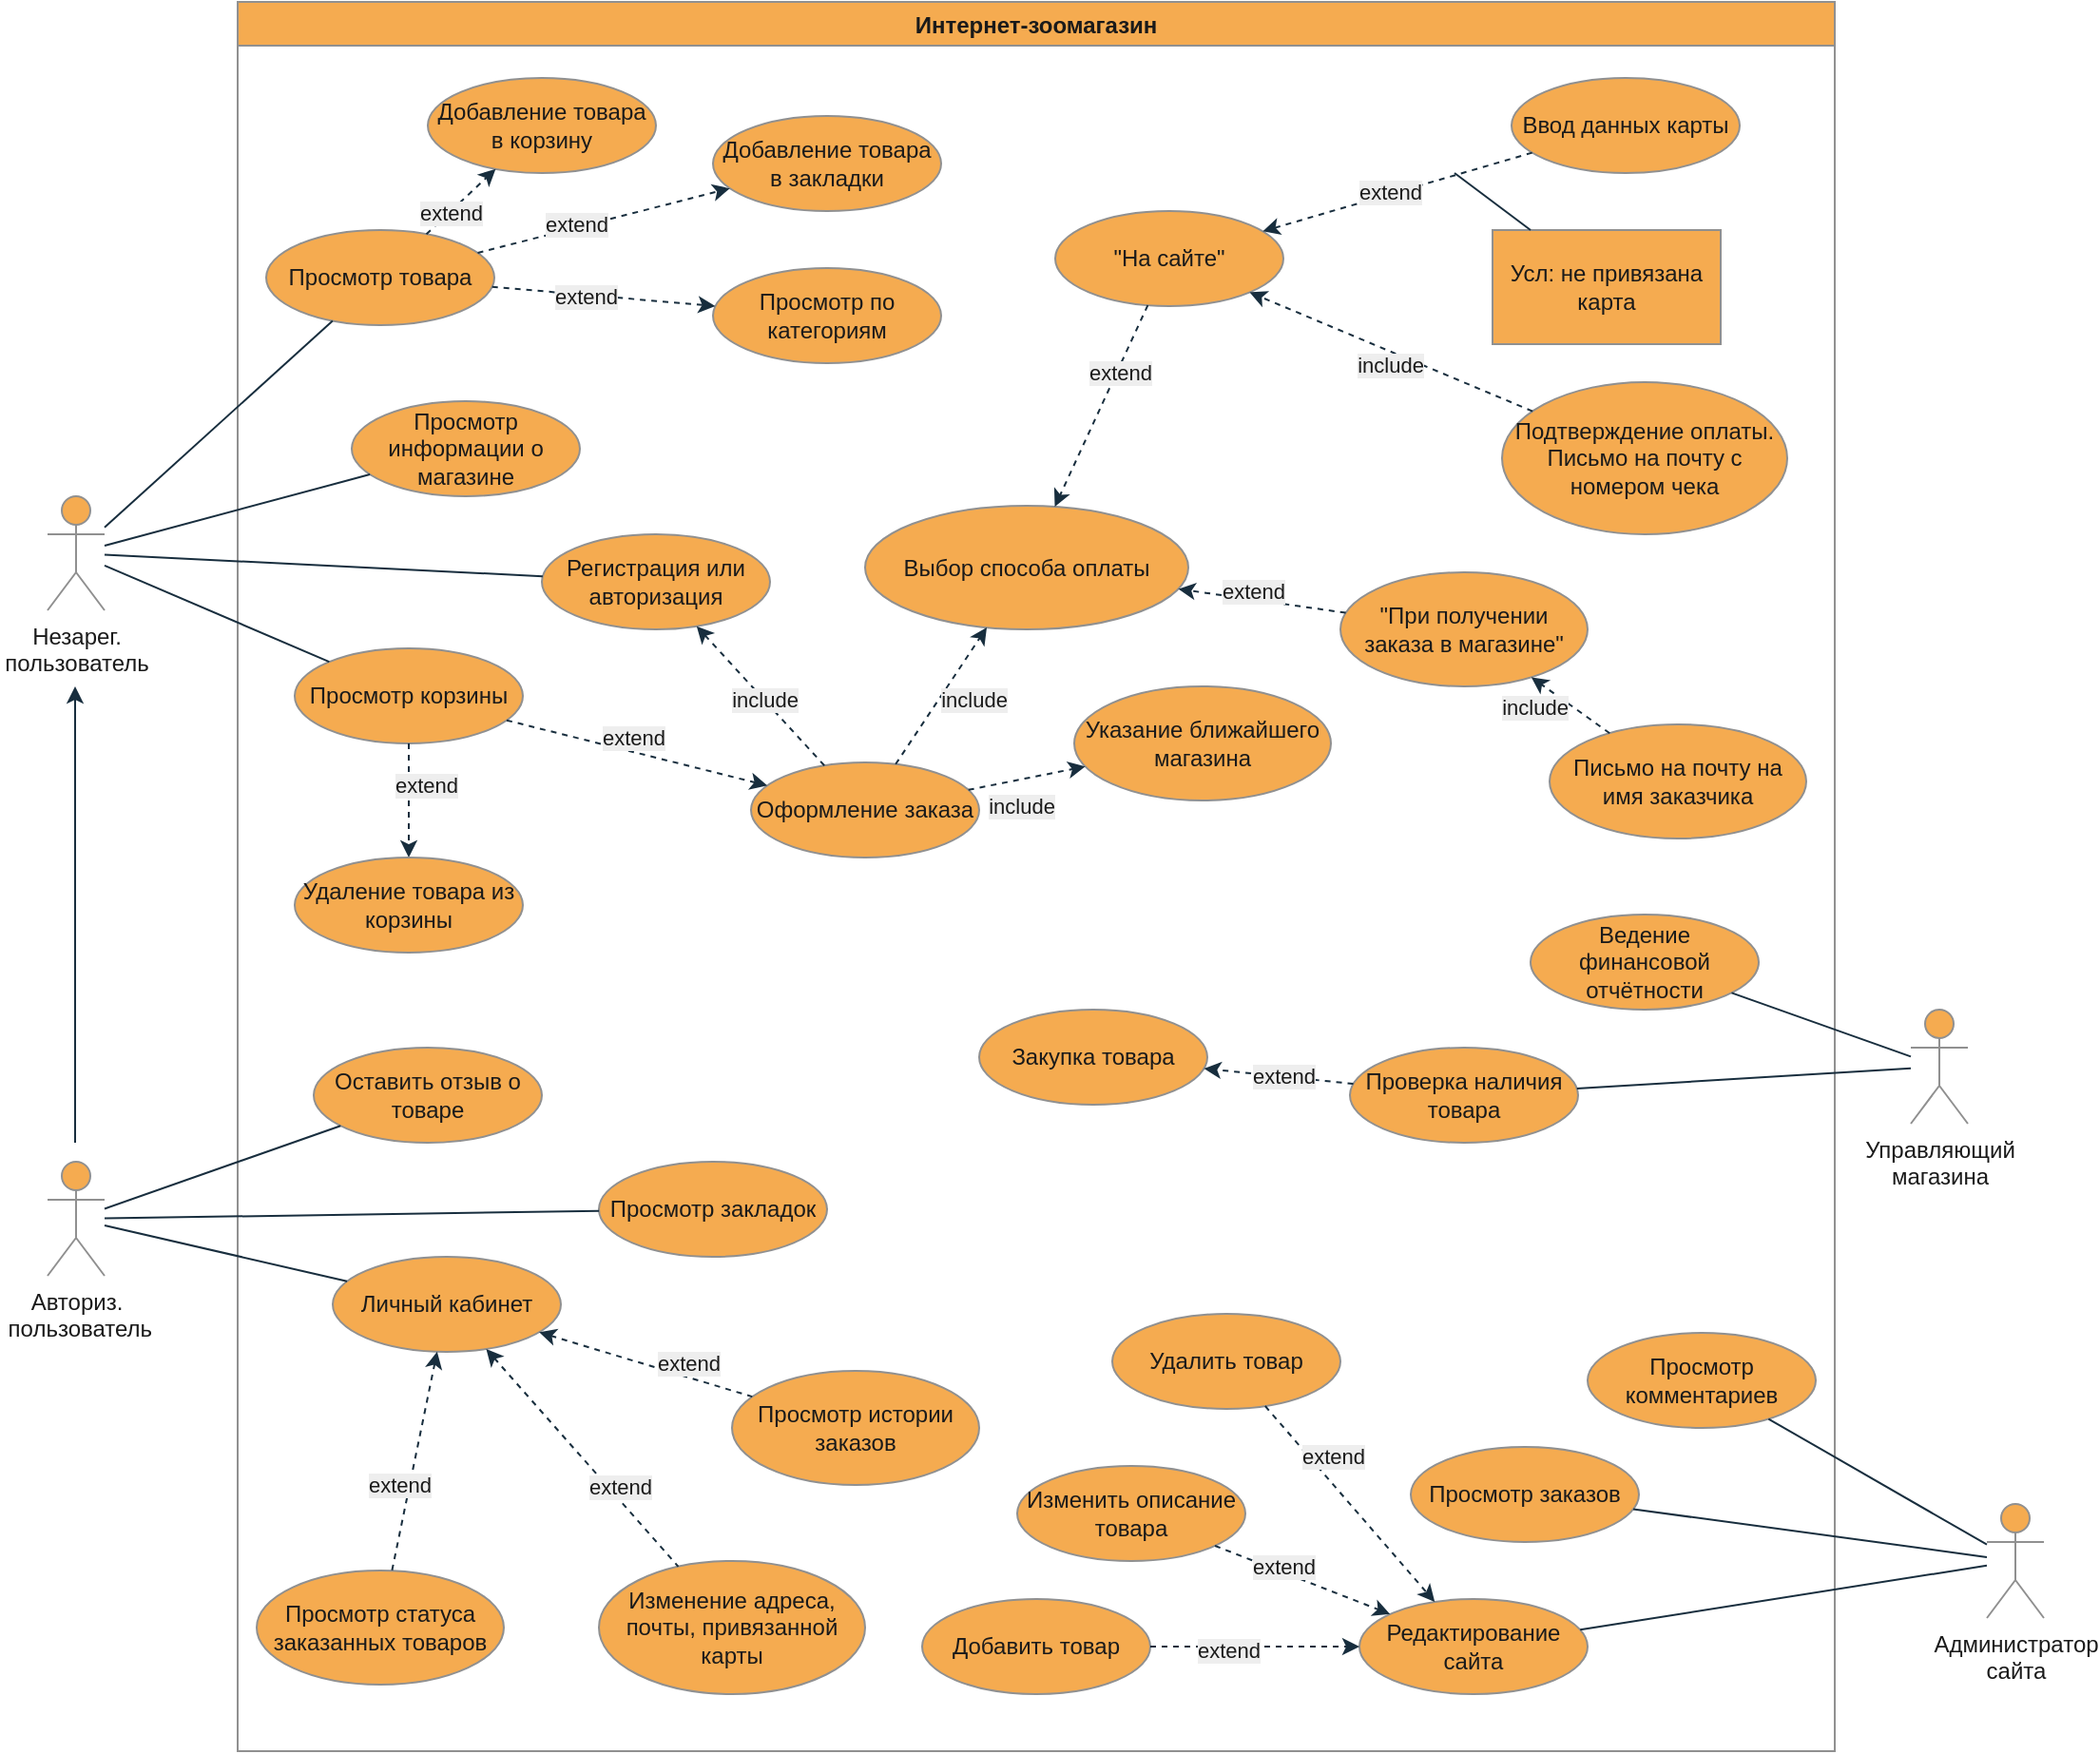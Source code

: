 <mxfile version="20.6.2" type="github">
  <diagram id="w7ZO98kNGdpHUU3Ivjhc" name="Страница 3">
    <mxGraphModel dx="1422" dy="705" grid="1" gridSize="10" guides="1" tooltips="1" connect="1" arrows="1" fold="1" page="1" pageScale="1" pageWidth="827" pageHeight="1169" math="0" shadow="0">
      <root>
        <mxCell id="0" />
        <mxCell id="1" parent="0" />
        <mxCell id="wc7lIbzxkizbZPz1lfHP-1" value="Незарег.&lt;br&gt;пользователь" style="shape=umlActor;verticalLabelPosition=bottom;verticalAlign=top;html=1;outlineConnect=0;rounded=0;fillColor=#F5AB50;strokeColor=#909090;fontColor=#1A1A1A;" vertex="1" parent="1">
          <mxGeometry x="510" y="840" width="30" height="60" as="geometry" />
        </mxCell>
        <mxCell id="wc7lIbzxkizbZPz1lfHP-2" value="Авториз.&lt;br&gt;&amp;nbsp;пользователь" style="shape=umlActor;verticalLabelPosition=bottom;verticalAlign=top;html=1;outlineConnect=0;rounded=0;fillColor=#F5AB50;strokeColor=#909090;fontColor=#1A1A1A;" vertex="1" parent="1">
          <mxGeometry x="510" y="1190" width="30" height="60" as="geometry" />
        </mxCell>
        <mxCell id="wc7lIbzxkizbZPz1lfHP-3" value="Интернет-зоомагазин" style="swimlane;rounded=0;fillColor=#F5AB50;strokeColor=#909090;fontColor=#1A1A1A;" vertex="1" parent="1">
          <mxGeometry x="610" y="580" width="840" height="920" as="geometry">
            <mxRectangle x="350" y="800" width="140" height="30" as="alternateBounds" />
          </mxGeometry>
        </mxCell>
        <mxCell id="wc7lIbzxkizbZPz1lfHP-4" value="Регистрация или авторизация" style="ellipse;whiteSpace=wrap;html=1;fillColor=#F5AB50;strokeColor=#909090;fontColor=#1A1A1A;" vertex="1" parent="wc7lIbzxkizbZPz1lfHP-3">
          <mxGeometry x="160" y="280" width="120" height="50" as="geometry" />
        </mxCell>
        <mxCell id="wc7lIbzxkizbZPz1lfHP-5" value="Просмотр товара" style="ellipse;whiteSpace=wrap;html=1;fillColor=#F5AB50;strokeColor=#909090;fontColor=#1A1A1A;" vertex="1" parent="wc7lIbzxkizbZPz1lfHP-3">
          <mxGeometry x="15" y="120" width="120" height="50" as="geometry" />
        </mxCell>
        <mxCell id="wc7lIbzxkizbZPz1lfHP-6" value="Просмотр информации о магазине" style="ellipse;whiteSpace=wrap;html=1;fillColor=#F5AB50;strokeColor=#909090;fontColor=#1A1A1A;" vertex="1" parent="wc7lIbzxkizbZPz1lfHP-3">
          <mxGeometry x="60" y="210" width="120" height="50" as="geometry" />
        </mxCell>
        <mxCell id="wc7lIbzxkizbZPz1lfHP-7" value="Добавление товара в корзину" style="ellipse;whiteSpace=wrap;html=1;fillColor=#F5AB50;strokeColor=#909090;fontColor=#1A1A1A;" vertex="1" parent="wc7lIbzxkizbZPz1lfHP-3">
          <mxGeometry x="100" y="40" width="120" height="50" as="geometry" />
        </mxCell>
        <mxCell id="wc7lIbzxkizbZPz1lfHP-8" value="Добавление товара в закладки" style="ellipse;whiteSpace=wrap;html=1;fillColor=#F5AB50;strokeColor=#909090;fontColor=#1A1A1A;" vertex="1" parent="wc7lIbzxkizbZPz1lfHP-3">
          <mxGeometry x="250" y="60" width="120" height="50" as="geometry" />
        </mxCell>
        <mxCell id="wc7lIbzxkizbZPz1lfHP-9" value="Просмотр по категориям" style="ellipse;whiteSpace=wrap;html=1;fillColor=#F5AB50;strokeColor=#909090;fontColor=#1A1A1A;" vertex="1" parent="wc7lIbzxkizbZPz1lfHP-3">
          <mxGeometry x="250" y="140" width="120" height="50" as="geometry" />
        </mxCell>
        <mxCell id="wc7lIbzxkizbZPz1lfHP-10" value="Личный кабинет" style="ellipse;whiteSpace=wrap;html=1;fillColor=#F5AB50;strokeColor=#909090;fontColor=#1A1A1A;" vertex="1" parent="wc7lIbzxkizbZPz1lfHP-3">
          <mxGeometry x="50" y="660" width="120" height="50" as="geometry" />
        </mxCell>
        <mxCell id="wc7lIbzxkizbZPz1lfHP-11" value="Изменение адреса, почты, привязанной карты" style="ellipse;whiteSpace=wrap;html=1;fillColor=#F5AB50;strokeColor=#909090;fontColor=#1A1A1A;" vertex="1" parent="wc7lIbzxkizbZPz1lfHP-3">
          <mxGeometry x="190" y="820" width="140" height="70" as="geometry" />
        </mxCell>
        <mxCell id="wc7lIbzxkizbZPz1lfHP-12" value="" style="endArrow=classic;html=1;rounded=0;shadow=0;endFill=1;dashed=1;labelBackgroundColor=#EEEEEE;strokeColor=#182E3E;fontColor=#1A1A1A;" edge="1" parent="wc7lIbzxkizbZPz1lfHP-3" source="wc7lIbzxkizbZPz1lfHP-5" target="wc7lIbzxkizbZPz1lfHP-7">
          <mxGeometry width="50" height="50" relative="1" as="geometry">
            <mxPoint x="179" y="160" as="sourcePoint" />
            <mxPoint x="229" y="110" as="targetPoint" />
          </mxGeometry>
        </mxCell>
        <mxCell id="wc7lIbzxkizbZPz1lfHP-13" value="extend" style="edgeLabel;html=1;align=center;verticalAlign=middle;resizable=0;points=[];labelBackgroundColor=#EEEEEE;fontColor=#1A1A1A;" vertex="1" connectable="0" parent="wc7lIbzxkizbZPz1lfHP-12">
          <mxGeometry x="-0.35" relative="1" as="geometry">
            <mxPoint as="offset" />
          </mxGeometry>
        </mxCell>
        <mxCell id="wc7lIbzxkizbZPz1lfHP-14" value="" style="endArrow=classic;html=1;rounded=0;shadow=0;endFill=1;dashed=1;labelBackgroundColor=#EEEEEE;strokeColor=#182E3E;fontColor=#1A1A1A;" edge="1" parent="wc7lIbzxkizbZPz1lfHP-3" source="wc7lIbzxkizbZPz1lfHP-5" target="wc7lIbzxkizbZPz1lfHP-8">
          <mxGeometry width="50" height="50" relative="1" as="geometry">
            <mxPoint x="159" y="180" as="sourcePoint" />
            <mxPoint x="210.64" y="108.663" as="targetPoint" />
          </mxGeometry>
        </mxCell>
        <mxCell id="wc7lIbzxkizbZPz1lfHP-15" value="extend" style="edgeLabel;html=1;align=center;verticalAlign=middle;resizable=0;points=[];labelBackgroundColor=#EEEEEE;fontColor=#1A1A1A;" vertex="1" connectable="0" parent="wc7lIbzxkizbZPz1lfHP-14">
          <mxGeometry x="-0.35" relative="1" as="geometry">
            <mxPoint x="8" y="-4" as="offset" />
          </mxGeometry>
        </mxCell>
        <mxCell id="wc7lIbzxkizbZPz1lfHP-16" value="" style="endArrow=classic;html=1;rounded=0;shadow=0;endFill=1;dashed=1;labelBackgroundColor=#EEEEEE;strokeColor=#182E3E;fontColor=#1A1A1A;" edge="1" parent="wc7lIbzxkizbZPz1lfHP-3" source="wc7lIbzxkizbZPz1lfHP-5" target="wc7lIbzxkizbZPz1lfHP-9">
          <mxGeometry width="50" height="50" relative="1" as="geometry">
            <mxPoint x="189.154" y="180.663" as="sourcePoint" />
            <mxPoint x="260.982" y="159.417" as="targetPoint" />
          </mxGeometry>
        </mxCell>
        <mxCell id="wc7lIbzxkizbZPz1lfHP-17" value="extend" style="edgeLabel;html=1;align=center;verticalAlign=middle;resizable=0;points=[];labelBackgroundColor=#EEEEEE;fontColor=#1A1A1A;" vertex="1" connectable="0" parent="wc7lIbzxkizbZPz1lfHP-16">
          <mxGeometry x="-0.35" relative="1" as="geometry">
            <mxPoint x="11" y="2" as="offset" />
          </mxGeometry>
        </mxCell>
        <mxCell id="wc7lIbzxkizbZPz1lfHP-18" value="" style="endArrow=none;html=1;rounded=0;shadow=0;endFill=0;startArrow=classic;startFill=1;dashed=1;labelBackgroundColor=#EEEEEE;strokeColor=#182E3E;fontColor=#1A1A1A;" edge="1" parent="wc7lIbzxkizbZPz1lfHP-3" source="wc7lIbzxkizbZPz1lfHP-10" target="wc7lIbzxkizbZPz1lfHP-11">
          <mxGeometry width="50" height="50" relative="1" as="geometry">
            <mxPoint x="-60" y="626.143" as="sourcePoint" />
            <mxPoint x="48.941" y="598.13" as="targetPoint" />
          </mxGeometry>
        </mxCell>
        <mxCell id="wc7lIbzxkizbZPz1lfHP-19" value="extend" style="edgeLabel;html=1;align=center;verticalAlign=middle;resizable=0;points=[];labelBackgroundColor=#EEEEEE;fontColor=#1A1A1A;" vertex="1" connectable="0" parent="wc7lIbzxkizbZPz1lfHP-18">
          <mxGeometry x="0.421" y="-3" relative="1" as="geometry">
            <mxPoint y="-11" as="offset" />
          </mxGeometry>
        </mxCell>
        <mxCell id="wc7lIbzxkizbZPz1lfHP-20" value="Оставить отзыв о товаре" style="ellipse;whiteSpace=wrap;html=1;fillColor=#F5AB50;strokeColor=#909090;fontColor=#1A1A1A;" vertex="1" parent="wc7lIbzxkizbZPz1lfHP-3">
          <mxGeometry x="40" y="550" width="120" height="50" as="geometry" />
        </mxCell>
        <mxCell id="wc7lIbzxkizbZPz1lfHP-21" value="Просмотр корзины" style="ellipse;whiteSpace=wrap;html=1;fillColor=#F5AB50;strokeColor=#909090;fontColor=#1A1A1A;" vertex="1" parent="wc7lIbzxkizbZPz1lfHP-3">
          <mxGeometry x="30" y="340" width="120" height="50" as="geometry" />
        </mxCell>
        <mxCell id="wc7lIbzxkizbZPz1lfHP-22" value="Оформление заказа" style="ellipse;whiteSpace=wrap;html=1;fillColor=#F5AB50;strokeColor=#909090;fontColor=#1A1A1A;" vertex="1" parent="wc7lIbzxkizbZPz1lfHP-3">
          <mxGeometry x="270" y="400" width="120" height="50" as="geometry" />
        </mxCell>
        <mxCell id="wc7lIbzxkizbZPz1lfHP-23" value="Просмотр закладок" style="ellipse;whiteSpace=wrap;html=1;fillColor=#F5AB50;strokeColor=#909090;fontColor=#1A1A1A;" vertex="1" parent="wc7lIbzxkizbZPz1lfHP-3">
          <mxGeometry x="190" y="610" width="120" height="50" as="geometry" />
        </mxCell>
        <mxCell id="wc7lIbzxkizbZPz1lfHP-24" value="" style="endArrow=classic;html=1;rounded=0;shadow=0;dashed=1;labelBackgroundColor=#EEEEEE;strokeColor=#182E3E;fontColor=#1A1A1A;" edge="1" parent="wc7lIbzxkizbZPz1lfHP-3" source="wc7lIbzxkizbZPz1lfHP-21" target="wc7lIbzxkizbZPz1lfHP-26">
          <mxGeometry width="50" height="50" relative="1" as="geometry">
            <mxPoint x="150" y="440" as="sourcePoint" />
            <mxPoint x="160" y="440" as="targetPoint" />
          </mxGeometry>
        </mxCell>
        <mxCell id="wc7lIbzxkizbZPz1lfHP-25" value="extend" style="edgeLabel;html=1;align=center;verticalAlign=middle;resizable=0;points=[];labelBackgroundColor=#EEEEEE;fontColor=#1A1A1A;" vertex="1" connectable="0" parent="wc7lIbzxkizbZPz1lfHP-24">
          <mxGeometry x="-0.423" y="1" relative="1" as="geometry">
            <mxPoint x="8" y="4" as="offset" />
          </mxGeometry>
        </mxCell>
        <mxCell id="wc7lIbzxkizbZPz1lfHP-26" value="Удаление товара из корзины" style="ellipse;whiteSpace=wrap;html=1;fillColor=#F5AB50;strokeColor=#909090;fontColor=#1A1A1A;" vertex="1" parent="wc7lIbzxkizbZPz1lfHP-3">
          <mxGeometry x="30" y="450" width="120" height="50" as="geometry" />
        </mxCell>
        <mxCell id="wc7lIbzxkizbZPz1lfHP-27" value="Выбор способа оплаты" style="ellipse;whiteSpace=wrap;html=1;fillColor=#F5AB50;strokeColor=#909090;fontColor=#1A1A1A;" vertex="1" parent="wc7lIbzxkizbZPz1lfHP-3">
          <mxGeometry x="330" y="265" width="170" height="65" as="geometry" />
        </mxCell>
        <mxCell id="wc7lIbzxkizbZPz1lfHP-28" value="" style="endArrow=classic;html=1;rounded=0;shadow=0;dashed=1;labelBackgroundColor=#EEEEEE;strokeColor=#182E3E;fontColor=#1A1A1A;" edge="1" parent="wc7lIbzxkizbZPz1lfHP-3" source="wc7lIbzxkizbZPz1lfHP-22" target="wc7lIbzxkizbZPz1lfHP-27">
          <mxGeometry width="50" height="50" relative="1" as="geometry">
            <mxPoint x="400.004" y="292.048" as="sourcePoint" />
            <mxPoint x="538.008" y="270.002" as="targetPoint" />
          </mxGeometry>
        </mxCell>
        <mxCell id="wc7lIbzxkizbZPz1lfHP-29" value="include" style="edgeLabel;html=1;align=center;verticalAlign=middle;resizable=0;points=[];labelBackgroundColor=#EEEEEE;fontColor=#1A1A1A;" vertex="1" connectable="0" parent="wc7lIbzxkizbZPz1lfHP-28">
          <mxGeometry x="-0.586" y="1" relative="1" as="geometry">
            <mxPoint x="32" y="-19" as="offset" />
          </mxGeometry>
        </mxCell>
        <mxCell id="wc7lIbzxkizbZPz1lfHP-30" value="&quot;На сайте&quot;" style="ellipse;whiteSpace=wrap;html=1;fillColor=#F5AB50;strokeColor=#909090;fontColor=#1A1A1A;" vertex="1" parent="wc7lIbzxkizbZPz1lfHP-3">
          <mxGeometry x="430" y="110" width="120" height="50" as="geometry" />
        </mxCell>
        <mxCell id="wc7lIbzxkizbZPz1lfHP-31" value="&quot;При получении заказа в магазине&quot;" style="ellipse;whiteSpace=wrap;html=1;fillColor=#F5AB50;strokeColor=#909090;fontColor=#1A1A1A;" vertex="1" parent="wc7lIbzxkizbZPz1lfHP-3">
          <mxGeometry x="580" y="300" width="130" height="60" as="geometry" />
        </mxCell>
        <mxCell id="wc7lIbzxkizbZPz1lfHP-32" value="" style="endArrow=classic;html=1;rounded=0;shadow=0;dashed=1;labelBackgroundColor=#EEEEEE;strokeColor=#182E3E;fontColor=#1A1A1A;" edge="1" parent="wc7lIbzxkizbZPz1lfHP-3" source="wc7lIbzxkizbZPz1lfHP-30" target="wc7lIbzxkizbZPz1lfHP-27">
          <mxGeometry width="50" height="50" relative="1" as="geometry">
            <mxPoint x="500" y="370" as="sourcePoint" />
            <mxPoint x="550" y="320" as="targetPoint" />
          </mxGeometry>
        </mxCell>
        <mxCell id="wc7lIbzxkizbZPz1lfHP-33" value="extend" style="edgeLabel;html=1;align=center;verticalAlign=middle;resizable=0;points=[];labelBackgroundColor=#EEEEEE;fontColor=#1A1A1A;" vertex="1" connectable="0" parent="wc7lIbzxkizbZPz1lfHP-32">
          <mxGeometry x="-0.346" y="1" relative="1" as="geometry">
            <mxPoint as="offset" />
          </mxGeometry>
        </mxCell>
        <mxCell id="wc7lIbzxkizbZPz1lfHP-34" value="" style="endArrow=classic;html=1;rounded=0;shadow=0;dashed=1;labelBackgroundColor=#EEEEEE;strokeColor=#182E3E;fontColor=#1A1A1A;" edge="1" parent="wc7lIbzxkizbZPz1lfHP-3" source="wc7lIbzxkizbZPz1lfHP-31" target="wc7lIbzxkizbZPz1lfHP-27">
          <mxGeometry width="50" height="50" relative="1" as="geometry">
            <mxPoint x="536.061" y="119.946" as="sourcePoint" />
            <mxPoint x="524.157" y="190.06" as="targetPoint" />
          </mxGeometry>
        </mxCell>
        <mxCell id="wc7lIbzxkizbZPz1lfHP-35" value="extend" style="edgeLabel;html=1;align=center;verticalAlign=middle;resizable=0;points=[];labelBackgroundColor=#EEEEEE;fontColor=#1A1A1A;" vertex="1" connectable="0" parent="wc7lIbzxkizbZPz1lfHP-34">
          <mxGeometry x="-0.346" y="1" relative="1" as="geometry">
            <mxPoint x="-20" y="-8" as="offset" />
          </mxGeometry>
        </mxCell>
        <mxCell id="wc7lIbzxkizbZPz1lfHP-36" value="Ввод данных карты" style="ellipse;whiteSpace=wrap;html=1;fillColor=#F5AB50;strokeColor=#909090;fontColor=#1A1A1A;" vertex="1" parent="wc7lIbzxkizbZPz1lfHP-3">
          <mxGeometry x="670" y="40" width="120" height="50" as="geometry" />
        </mxCell>
        <mxCell id="wc7lIbzxkizbZPz1lfHP-37" value="Подтверждение оплаты. Письмо на почту с номером чека" style="ellipse;whiteSpace=wrap;html=1;fillColor=#F5AB50;strokeColor=#909090;fontColor=#1A1A1A;" vertex="1" parent="wc7lIbzxkizbZPz1lfHP-3">
          <mxGeometry x="665" y="200" width="150" height="80" as="geometry" />
        </mxCell>
        <mxCell id="wc7lIbzxkizbZPz1lfHP-38" value="Просмотр истории заказов" style="ellipse;whiteSpace=wrap;html=1;fillColor=#F5AB50;strokeColor=#909090;fontColor=#1A1A1A;" vertex="1" parent="wc7lIbzxkizbZPz1lfHP-3">
          <mxGeometry x="260" y="720" width="130" height="60" as="geometry" />
        </mxCell>
        <mxCell id="wc7lIbzxkizbZPz1lfHP-39" value="" style="endArrow=none;html=1;rounded=0;shadow=0;endFill=0;startArrow=classic;startFill=1;dashed=1;labelBackgroundColor=#EEEEEE;strokeColor=#182E3E;fontColor=#1A1A1A;" edge="1" parent="wc7lIbzxkizbZPz1lfHP-3" source="wc7lIbzxkizbZPz1lfHP-10" target="wc7lIbzxkizbZPz1lfHP-38">
          <mxGeometry width="50" height="50" relative="1" as="geometry">
            <mxPoint x="160.806" y="713.328" as="sourcePoint" />
            <mxPoint x="238.689" y="748.949" as="targetPoint" />
          </mxGeometry>
        </mxCell>
        <mxCell id="wc7lIbzxkizbZPz1lfHP-40" value="extend" style="edgeLabel;html=1;align=center;verticalAlign=middle;resizable=0;points=[];labelBackgroundColor=#EEEEEE;fontColor=#1A1A1A;" vertex="1" connectable="0" parent="wc7lIbzxkizbZPz1lfHP-39">
          <mxGeometry x="0.421" y="-3" relative="1" as="geometry">
            <mxPoint y="-11" as="offset" />
          </mxGeometry>
        </mxCell>
        <mxCell id="wc7lIbzxkizbZPz1lfHP-41" value="Просмотр статуса заказанных товаров" style="ellipse;whiteSpace=wrap;html=1;fillColor=#F5AB50;strokeColor=#909090;fontColor=#1A1A1A;" vertex="1" parent="wc7lIbzxkizbZPz1lfHP-3">
          <mxGeometry x="10" y="825" width="130" height="60" as="geometry" />
        </mxCell>
        <mxCell id="wc7lIbzxkizbZPz1lfHP-42" value="" style="endArrow=none;html=1;rounded=0;shadow=0;endFill=0;startArrow=classic;startFill=1;dashed=1;labelBackgroundColor=#EEEEEE;strokeColor=#182E3E;fontColor=#1A1A1A;" edge="1" parent="wc7lIbzxkizbZPz1lfHP-3" source="wc7lIbzxkizbZPz1lfHP-10" target="wc7lIbzxkizbZPz1lfHP-41">
          <mxGeometry width="50" height="50" relative="1" as="geometry">
            <mxPoint x="176.757" y="703.108" as="sourcePoint" />
            <mxPoint x="302.906" y="721.129" as="targetPoint" />
          </mxGeometry>
        </mxCell>
        <mxCell id="wc7lIbzxkizbZPz1lfHP-43" value="extend" style="edgeLabel;html=1;align=center;verticalAlign=middle;resizable=0;points=[];labelBackgroundColor=#EEEEEE;fontColor=#1A1A1A;" vertex="1" connectable="0" parent="wc7lIbzxkizbZPz1lfHP-42">
          <mxGeometry x="0.421" y="-3" relative="1" as="geometry">
            <mxPoint y="-11" as="offset" />
          </mxGeometry>
        </mxCell>
        <mxCell id="wc7lIbzxkizbZPz1lfHP-44" value="" style="endArrow=classic;html=1;rounded=0;shadow=0;dashed=1;labelBackgroundColor=#EEEEEE;strokeColor=#182E3E;fontColor=#1A1A1A;" edge="1" parent="wc7lIbzxkizbZPz1lfHP-3" source="wc7lIbzxkizbZPz1lfHP-36" target="wc7lIbzxkizbZPz1lfHP-30">
          <mxGeometry width="50" height="50" relative="1" as="geometry">
            <mxPoint x="500" y="170" as="sourcePoint" />
            <mxPoint x="500" y="230" as="targetPoint" />
          </mxGeometry>
        </mxCell>
        <mxCell id="wc7lIbzxkizbZPz1lfHP-45" value="extend" style="edgeLabel;html=1;align=center;verticalAlign=middle;resizable=0;points=[];labelBackgroundColor=#EEEEEE;fontColor=#1A1A1A;" vertex="1" connectable="0" parent="wc7lIbzxkizbZPz1lfHP-44">
          <mxGeometry x="-0.346" y="1" relative="1" as="geometry">
            <mxPoint x="-29" y="6" as="offset" />
          </mxGeometry>
        </mxCell>
        <mxCell id="wc7lIbzxkizbZPz1lfHP-46" value="Усл: не привязана карта" style="rounded=0;whiteSpace=wrap;html=1;fillColor=#F5AB50;strokeColor=#909090;fontColor=#1A1A1A;" vertex="1" parent="wc7lIbzxkizbZPz1lfHP-3">
          <mxGeometry x="660" y="120" width="120" height="60" as="geometry" />
        </mxCell>
        <mxCell id="wc7lIbzxkizbZPz1lfHP-47" value="" style="endArrow=classic;html=1;rounded=0;shadow=0;dashed=1;labelBackgroundColor=#EEEEEE;strokeColor=#182E3E;fontColor=#1A1A1A;" edge="1" parent="wc7lIbzxkizbZPz1lfHP-3" source="wc7lIbzxkizbZPz1lfHP-37" target="wc7lIbzxkizbZPz1lfHP-30">
          <mxGeometry width="50" height="50" relative="1" as="geometry">
            <mxPoint x="681.522" y="89.731" as="sourcePoint" />
            <mxPoint x="548.451" y="130.254" as="targetPoint" />
          </mxGeometry>
        </mxCell>
        <mxCell id="wc7lIbzxkizbZPz1lfHP-48" value="include" style="edgeLabel;html=1;align=center;verticalAlign=middle;resizable=0;points=[];labelBackgroundColor=#EEEEEE;fontColor=#1A1A1A;" vertex="1" connectable="0" parent="wc7lIbzxkizbZPz1lfHP-47">
          <mxGeometry x="-0.346" y="1" relative="1" as="geometry">
            <mxPoint x="-26" y="-5" as="offset" />
          </mxGeometry>
        </mxCell>
        <mxCell id="wc7lIbzxkizbZPz1lfHP-50" value="" style="endArrow=classic;html=1;rounded=0;endFill=1;dashed=1;labelBackgroundColor=#EEEEEE;strokeColor=#182E3E;fontColor=#1A1A1A;" edge="1" parent="wc7lIbzxkizbZPz1lfHP-3" source="wc7lIbzxkizbZPz1lfHP-21" target="wc7lIbzxkizbZPz1lfHP-22">
          <mxGeometry width="50" height="50" relative="1" as="geometry">
            <mxPoint x="204" y="410" as="sourcePoint" />
            <mxPoint x="254" y="360" as="targetPoint" />
          </mxGeometry>
        </mxCell>
        <mxCell id="wc7lIbzxkizbZPz1lfHP-51" value="extend" style="edgeLabel;html=1;align=center;verticalAlign=middle;resizable=0;points=[];labelBackgroundColor=#EEEEEE;fontColor=#1A1A1A;" vertex="1" connectable="0" parent="wc7lIbzxkizbZPz1lfHP-50">
          <mxGeometry x="0.14" y="1" relative="1" as="geometry">
            <mxPoint x="-12" y="-10" as="offset" />
          </mxGeometry>
        </mxCell>
        <mxCell id="wc7lIbzxkizbZPz1lfHP-52" value="" style="endArrow=classic;html=1;rounded=0;dashed=1;labelBackgroundColor=#EEEEEE;strokeColor=#182E3E;fontColor=#1A1A1A;" edge="1" parent="wc7lIbzxkizbZPz1lfHP-3" source="wc7lIbzxkizbZPz1lfHP-22" target="wc7lIbzxkizbZPz1lfHP-4">
          <mxGeometry width="50" height="50" relative="1" as="geometry">
            <mxPoint x="460" y="470" as="sourcePoint" />
            <mxPoint x="350" y="310" as="targetPoint" />
          </mxGeometry>
        </mxCell>
        <mxCell id="wc7lIbzxkizbZPz1lfHP-53" value="include" style="edgeLabel;html=1;align=center;verticalAlign=middle;resizable=0;points=[];labelBackgroundColor=#EEEEEE;fontColor=#1A1A1A;" vertex="1" connectable="0" parent="wc7lIbzxkizbZPz1lfHP-52">
          <mxGeometry x="0.433" y="2" relative="1" as="geometry">
            <mxPoint x="18" y="16" as="offset" />
          </mxGeometry>
        </mxCell>
        <mxCell id="wc7lIbzxkizbZPz1lfHP-56" value="Редактирование сайта" style="ellipse;whiteSpace=wrap;html=1;fillColor=#F5AB50;strokeColor=#909090;fontColor=#1A1A1A;" vertex="1" parent="wc7lIbzxkizbZPz1lfHP-3">
          <mxGeometry x="590" y="840" width="120" height="50" as="geometry" />
        </mxCell>
        <mxCell id="wc7lIbzxkizbZPz1lfHP-57" value="Добавить товар" style="ellipse;whiteSpace=wrap;html=1;fillColor=#F5AB50;strokeColor=#909090;fontColor=#1A1A1A;" vertex="1" parent="wc7lIbzxkizbZPz1lfHP-3">
          <mxGeometry x="360" y="840" width="120" height="50" as="geometry" />
        </mxCell>
        <mxCell id="wc7lIbzxkizbZPz1lfHP-58" value="Удалить товар" style="ellipse;whiteSpace=wrap;html=1;fillColor=#F5AB50;strokeColor=#909090;fontColor=#1A1A1A;" vertex="1" parent="wc7lIbzxkizbZPz1lfHP-3">
          <mxGeometry x="460" y="690" width="120" height="50" as="geometry" />
        </mxCell>
        <mxCell id="wc7lIbzxkizbZPz1lfHP-59" value="Изменить описание товара" style="ellipse;whiteSpace=wrap;html=1;fillColor=#F5AB50;strokeColor=#909090;fontColor=#1A1A1A;" vertex="1" parent="wc7lIbzxkizbZPz1lfHP-3">
          <mxGeometry x="410" y="770" width="120" height="50" as="geometry" />
        </mxCell>
        <mxCell id="wc7lIbzxkizbZPz1lfHP-60" value="" style="endArrow=classic;html=1;rounded=0;dashed=1;labelBackgroundColor=#EEEEEE;strokeColor=#182E3E;fontColor=#1A1A1A;" edge="1" parent="wc7lIbzxkizbZPz1lfHP-3" source="wc7lIbzxkizbZPz1lfHP-57" target="wc7lIbzxkizbZPz1lfHP-56">
          <mxGeometry width="50" height="50" relative="1" as="geometry">
            <mxPoint x="730" y="740" as="sourcePoint" />
            <mxPoint x="780" y="690" as="targetPoint" />
          </mxGeometry>
        </mxCell>
        <mxCell id="wc7lIbzxkizbZPz1lfHP-61" value="extend" style="edgeLabel;html=1;align=center;verticalAlign=middle;resizable=0;points=[];labelBackgroundColor=#EEEEEE;fontColor=#1A1A1A;" vertex="1" connectable="0" parent="wc7lIbzxkizbZPz1lfHP-60">
          <mxGeometry x="-0.521" relative="1" as="geometry">
            <mxPoint x="14" y="2" as="offset" />
          </mxGeometry>
        </mxCell>
        <mxCell id="wc7lIbzxkizbZPz1lfHP-62" value="" style="endArrow=classic;html=1;rounded=0;dashed=1;labelBackgroundColor=#EEEEEE;strokeColor=#182E3E;fontColor=#1A1A1A;" edge="1" parent="wc7lIbzxkizbZPz1lfHP-3" source="wc7lIbzxkizbZPz1lfHP-59" target="wc7lIbzxkizbZPz1lfHP-56">
          <mxGeometry width="50" height="50" relative="1" as="geometry">
            <mxPoint x="550" y="639.98" as="sourcePoint" />
            <mxPoint x="712.902" y="730.011" as="targetPoint" />
          </mxGeometry>
        </mxCell>
        <mxCell id="wc7lIbzxkizbZPz1lfHP-63" value="extend" style="edgeLabel;html=1;align=center;verticalAlign=middle;resizable=0;points=[];labelBackgroundColor=#EEEEEE;fontColor=#1A1A1A;" vertex="1" connectable="0" parent="wc7lIbzxkizbZPz1lfHP-62">
          <mxGeometry x="-0.521" relative="1" as="geometry">
            <mxPoint x="14" y="2" as="offset" />
          </mxGeometry>
        </mxCell>
        <mxCell id="wc7lIbzxkizbZPz1lfHP-64" value="" style="endArrow=classic;html=1;rounded=0;dashed=1;labelBackgroundColor=#EEEEEE;strokeColor=#182E3E;fontColor=#1A1A1A;" edge="1" parent="wc7lIbzxkizbZPz1lfHP-3" source="wc7lIbzxkizbZPz1lfHP-58" target="wc7lIbzxkizbZPz1lfHP-56">
          <mxGeometry width="50" height="50" relative="1" as="geometry">
            <mxPoint x="617.003" y="732.552" as="sourcePoint" />
            <mxPoint x="720.913" y="770.002" as="targetPoint" />
          </mxGeometry>
        </mxCell>
        <mxCell id="wc7lIbzxkizbZPz1lfHP-65" value="extend" style="edgeLabel;html=1;align=center;verticalAlign=middle;resizable=0;points=[];labelBackgroundColor=#EEEEEE;fontColor=#1A1A1A;" vertex="1" connectable="0" parent="wc7lIbzxkizbZPz1lfHP-64">
          <mxGeometry x="-0.521" relative="1" as="geometry">
            <mxPoint x="14" y="2" as="offset" />
          </mxGeometry>
        </mxCell>
        <mxCell id="wc7lIbzxkizbZPz1lfHP-66" value="Просмотр заказов" style="ellipse;whiteSpace=wrap;html=1;fillColor=#F5AB50;strokeColor=#909090;fontColor=#1A1A1A;" vertex="1" parent="wc7lIbzxkizbZPz1lfHP-3">
          <mxGeometry x="617" y="760" width="120" height="50" as="geometry" />
        </mxCell>
        <mxCell id="wc7lIbzxkizbZPz1lfHP-67" value="Просмотр комментариев" style="ellipse;whiteSpace=wrap;html=1;fillColor=#F5AB50;strokeColor=#909090;fontColor=#1A1A1A;" vertex="1" parent="wc7lIbzxkizbZPz1lfHP-3">
          <mxGeometry x="710" y="700" width="120" height="50" as="geometry" />
        </mxCell>
        <mxCell id="wc7lIbzxkizbZPz1lfHP-68" value="Ведение финансовой отчётности" style="ellipse;whiteSpace=wrap;html=1;fillColor=#F5AB50;strokeColor=#909090;fontColor=#1A1A1A;" vertex="1" parent="wc7lIbzxkizbZPz1lfHP-3">
          <mxGeometry x="680" y="480" width="120" height="50" as="geometry" />
        </mxCell>
        <mxCell id="wc7lIbzxkizbZPz1lfHP-69" value="Проверка наличия товара" style="ellipse;whiteSpace=wrap;html=1;fillColor=#F5AB50;strokeColor=#909090;fontColor=#1A1A1A;" vertex="1" parent="wc7lIbzxkizbZPz1lfHP-3">
          <mxGeometry x="585" y="550" width="120" height="50" as="geometry" />
        </mxCell>
        <mxCell id="wc7lIbzxkizbZPz1lfHP-70" value="Закупка товара" style="ellipse;whiteSpace=wrap;html=1;fillColor=#F5AB50;strokeColor=#909090;fontColor=#1A1A1A;" vertex="1" parent="wc7lIbzxkizbZPz1lfHP-3">
          <mxGeometry x="390" y="530" width="120" height="50" as="geometry" />
        </mxCell>
        <mxCell id="wc7lIbzxkizbZPz1lfHP-71" value="" style="endArrow=classic;html=1;rounded=0;dashed=1;labelBackgroundColor=#EEEEEE;strokeColor=#182E3E;fontColor=#1A1A1A;" edge="1" parent="wc7lIbzxkizbZPz1lfHP-3" source="wc7lIbzxkizbZPz1lfHP-69" target="wc7lIbzxkizbZPz1lfHP-70">
          <mxGeometry width="50" height="50" relative="1" as="geometry">
            <mxPoint x="630" y="600" as="sourcePoint" />
            <mxPoint x="480" y="540" as="targetPoint" />
          </mxGeometry>
        </mxCell>
        <mxCell id="wc7lIbzxkizbZPz1lfHP-72" value="extend" style="edgeLabel;html=1;align=center;verticalAlign=middle;resizable=0;points=[];labelBackgroundColor=#EEEEEE;fontColor=#1A1A1A;" vertex="1" connectable="0" parent="wc7lIbzxkizbZPz1lfHP-71">
          <mxGeometry x="0.483" y="1" relative="1" as="geometry">
            <mxPoint x="21" y="1" as="offset" />
          </mxGeometry>
        </mxCell>
        <mxCell id="3n19FQcsrhpCNnSwVGJ6-1" value="Письмо на почту на имя заказчика" style="ellipse;whiteSpace=wrap;html=1;fillColor=#F5AB50;strokeColor=#909090;fontColor=#1A1A1A;" vertex="1" parent="wc7lIbzxkizbZPz1lfHP-3">
          <mxGeometry x="690" y="380" width="135" height="60" as="geometry" />
        </mxCell>
        <mxCell id="3n19FQcsrhpCNnSwVGJ6-2" value="" style="endArrow=classic;html=1;rounded=0;shadow=0;dashed=1;labelBackgroundColor=#EEEEEE;strokeColor=#182E3E;fontColor=#1A1A1A;" edge="1" parent="wc7lIbzxkizbZPz1lfHP-3" source="3n19FQcsrhpCNnSwVGJ6-1" target="wc7lIbzxkizbZPz1lfHP-31">
          <mxGeometry width="50" height="50" relative="1" as="geometry">
            <mxPoint x="670.596" y="329.998" as="sourcePoint" />
            <mxPoint x="529.997" y="260.935" as="targetPoint" />
          </mxGeometry>
        </mxCell>
        <mxCell id="3n19FQcsrhpCNnSwVGJ6-3" value="include" style="edgeLabel;html=1;align=center;verticalAlign=middle;resizable=0;points=[];labelBackgroundColor=#EEEEEE;fontColor=#1A1A1A;" vertex="1" connectable="0" parent="3n19FQcsrhpCNnSwVGJ6-2">
          <mxGeometry x="-0.346" y="1" relative="1" as="geometry">
            <mxPoint x="-26" y="-5" as="offset" />
          </mxGeometry>
        </mxCell>
        <mxCell id="ER59H9it3FEXUGHbJVjF-1" value="Указание ближайшего магазина" style="ellipse;whiteSpace=wrap;html=1;fillColor=#F5AB50;strokeColor=#909090;fontColor=#1A1A1A;" vertex="1" parent="wc7lIbzxkizbZPz1lfHP-3">
          <mxGeometry x="440" y="360" width="135" height="60" as="geometry" />
        </mxCell>
        <mxCell id="ER59H9it3FEXUGHbJVjF-2" value="" style="endArrow=classic;html=1;rounded=0;shadow=0;dashed=1;labelBackgroundColor=#EEEEEE;strokeColor=#182E3E;fontColor=#1A1A1A;" edge="1" parent="wc7lIbzxkizbZPz1lfHP-3" source="wc7lIbzxkizbZPz1lfHP-22" target="ER59H9it3FEXUGHbJVjF-1">
          <mxGeometry width="50" height="50" relative="1" as="geometry">
            <mxPoint x="359.995" y="495.945" as="sourcePoint" />
            <mxPoint x="408.097" y="424.045" as="targetPoint" />
          </mxGeometry>
        </mxCell>
        <mxCell id="ER59H9it3FEXUGHbJVjF-3" value="include" style="edgeLabel;html=1;align=center;verticalAlign=middle;resizable=0;points=[];labelBackgroundColor=#EEEEEE;fontColor=#1A1A1A;" vertex="1" connectable="0" parent="ER59H9it3FEXUGHbJVjF-2">
          <mxGeometry x="-0.586" y="1" relative="1" as="geometry">
            <mxPoint x="15" y="12" as="offset" />
          </mxGeometry>
        </mxCell>
        <mxCell id="wc7lIbzxkizbZPz1lfHP-73" value="Администратор&lt;br&gt;сайта" style="shape=umlActor;verticalLabelPosition=bottom;verticalAlign=top;html=1;outlineConnect=0;rounded=0;fillColor=#F5AB50;strokeColor=#909090;fontColor=#1A1A1A;" vertex="1" parent="1">
          <mxGeometry x="1530" y="1370" width="30" height="60" as="geometry" />
        </mxCell>
        <mxCell id="wc7lIbzxkizbZPz1lfHP-74" value="" style="endArrow=none;html=1;rounded=0;shadow=0;endFill=0;labelBackgroundColor=#EEEEEE;strokeColor=#182E3E;fontColor=#1A1A1A;" edge="1" parent="1" source="wc7lIbzxkizbZPz1lfHP-1" target="wc7lIbzxkizbZPz1lfHP-4">
          <mxGeometry width="50" height="50" relative="1" as="geometry">
            <mxPoint x="660" y="860" as="sourcePoint" />
            <mxPoint x="710" y="810" as="targetPoint" />
          </mxGeometry>
        </mxCell>
        <mxCell id="wc7lIbzxkizbZPz1lfHP-75" value="" style="endArrow=none;html=1;rounded=0;shadow=0;endFill=0;labelBackgroundColor=#EEEEEE;strokeColor=#182E3E;fontColor=#1A1A1A;" edge="1" parent="1" source="wc7lIbzxkizbZPz1lfHP-1" target="wc7lIbzxkizbZPz1lfHP-5">
          <mxGeometry width="50" height="50" relative="1" as="geometry">
            <mxPoint x="550" y="870" as="sourcePoint" />
            <mxPoint x="674.793" y="757.687" as="targetPoint" />
          </mxGeometry>
        </mxCell>
        <mxCell id="wc7lIbzxkizbZPz1lfHP-76" value="" style="endArrow=none;html=1;rounded=0;shadow=0;endFill=0;labelBackgroundColor=#EEEEEE;strokeColor=#182E3E;fontColor=#1A1A1A;" edge="1" parent="1" source="wc7lIbzxkizbZPz1lfHP-1" target="wc7lIbzxkizbZPz1lfHP-6">
          <mxGeometry width="50" height="50" relative="1" as="geometry">
            <mxPoint x="550" y="874.796" as="sourcePoint" />
            <mxPoint x="733.891" y="810.997" as="targetPoint" />
          </mxGeometry>
        </mxCell>
        <mxCell id="wc7lIbzxkizbZPz1lfHP-77" value="" style="endArrow=classic;html=1;rounded=0;shadow=0;labelBackgroundColor=#EEEEEE;strokeColor=#182E3E;fontColor=#1A1A1A;" edge="1" parent="1">
          <mxGeometry width="50" height="50" relative="1" as="geometry">
            <mxPoint x="524.5" y="1180" as="sourcePoint" />
            <mxPoint x="524.5" y="940" as="targetPoint" />
          </mxGeometry>
        </mxCell>
        <mxCell id="wc7lIbzxkizbZPz1lfHP-78" value="" style="endArrow=none;html=1;rounded=0;shadow=0;endFill=0;labelBackgroundColor=#EEEEEE;strokeColor=#182E3E;fontColor=#1A1A1A;" edge="1" parent="1" source="wc7lIbzxkizbZPz1lfHP-2" target="wc7lIbzxkizbZPz1lfHP-10">
          <mxGeometry width="50" height="50" relative="1" as="geometry">
            <mxPoint x="539.89" y="1170.005" as="sourcePoint" />
            <mxPoint x="660.003" y="1173.084" as="targetPoint" />
          </mxGeometry>
        </mxCell>
        <mxCell id="wc7lIbzxkizbZPz1lfHP-79" value="" style="endArrow=none;html=1;rounded=0;shadow=0;labelBackgroundColor=#EEEEEE;strokeColor=#182E3E;fontColor=#1A1A1A;" edge="1" parent="1" source="wc7lIbzxkizbZPz1lfHP-2" target="wc7lIbzxkizbZPz1lfHP-20">
          <mxGeometry width="50" height="50" relative="1" as="geometry">
            <mxPoint x="780" y="1090" as="sourcePoint" />
            <mxPoint x="680" y="1100" as="targetPoint" />
          </mxGeometry>
        </mxCell>
        <mxCell id="wc7lIbzxkizbZPz1lfHP-80" value="" style="endArrow=none;html=1;rounded=0;shadow=0;labelBackgroundColor=#EEEEEE;strokeColor=#182E3E;fontColor=#1A1A1A;" edge="1" parent="1" source="wc7lIbzxkizbZPz1lfHP-2" target="wc7lIbzxkizbZPz1lfHP-23">
          <mxGeometry width="50" height="50" relative="1" as="geometry">
            <mxPoint x="640" y="1180" as="sourcePoint" />
            <mxPoint x="690" y="1130" as="targetPoint" />
          </mxGeometry>
        </mxCell>
        <mxCell id="wc7lIbzxkizbZPz1lfHP-81" value="" style="endArrow=none;html=1;rounded=0;shadow=0;labelBackgroundColor=#EEEEEE;strokeColor=#182E3E;fontColor=#1A1A1A;" edge="1" parent="1" target="wc7lIbzxkizbZPz1lfHP-46">
          <mxGeometry width="50" height="50" relative="1" as="geometry">
            <mxPoint x="1250" y="670" as="sourcePoint" />
            <mxPoint x="1320" y="890" as="targetPoint" />
          </mxGeometry>
        </mxCell>
        <mxCell id="wc7lIbzxkizbZPz1lfHP-82" value="" style="endArrow=none;html=1;rounded=0;shadow=0;labelBackgroundColor=#EEEEEE;strokeColor=#182E3E;fontColor=#1A1A1A;" edge="1" parent="1" source="wc7lIbzxkizbZPz1lfHP-21" target="wc7lIbzxkizbZPz1lfHP-1">
          <mxGeometry width="50" height="50" relative="1" as="geometry">
            <mxPoint x="620" y="960" as="sourcePoint" />
            <mxPoint x="670" y="910" as="targetPoint" />
          </mxGeometry>
        </mxCell>
        <mxCell id="wc7lIbzxkizbZPz1lfHP-83" value="" style="endArrow=none;html=1;rounded=0;labelBackgroundColor=#EEEEEE;strokeColor=#182E3E;fontColor=#1A1A1A;" edge="1" parent="1" source="wc7lIbzxkizbZPz1lfHP-73" target="wc7lIbzxkizbZPz1lfHP-56">
          <mxGeometry width="50" height="50" relative="1" as="geometry">
            <mxPoint x="1240" y="1260" as="sourcePoint" />
            <mxPoint x="1290" y="1210" as="targetPoint" />
          </mxGeometry>
        </mxCell>
        <mxCell id="wc7lIbzxkizbZPz1lfHP-84" value="" style="endArrow=none;html=1;rounded=0;labelBackgroundColor=#EEEEEE;strokeColor=#182E3E;fontColor=#1A1A1A;" edge="1" parent="1" source="wc7lIbzxkizbZPz1lfHP-73" target="wc7lIbzxkizbZPz1lfHP-66">
          <mxGeometry width="50" height="50" relative="1" as="geometry">
            <mxPoint x="1439.29" y="1296.78" as="sourcePoint" />
            <mxPoint x="1359.999" y="1309.995" as="targetPoint" />
          </mxGeometry>
        </mxCell>
        <mxCell id="wc7lIbzxkizbZPz1lfHP-85" value="" style="endArrow=none;html=1;rounded=0;labelBackgroundColor=#EEEEEE;strokeColor=#182E3E;fontColor=#1A1A1A;" edge="1" parent="1" source="wc7lIbzxkizbZPz1lfHP-73" target="wc7lIbzxkizbZPz1lfHP-67">
          <mxGeometry width="50" height="50" relative="1" as="geometry">
            <mxPoint x="1464.36" y="1304.259" as="sourcePoint" />
            <mxPoint x="1360.004" y="1276.636" as="targetPoint" />
          </mxGeometry>
        </mxCell>
        <mxCell id="wc7lIbzxkizbZPz1lfHP-86" value="Управляющий&lt;br&gt;магазина" style="shape=umlActor;verticalLabelPosition=bottom;verticalAlign=top;html=1;outlineConnect=0;rounded=0;fillColor=#F5AB50;strokeColor=#909090;fontColor=#1A1A1A;" vertex="1" parent="1">
          <mxGeometry x="1490" y="1110" width="30" height="60" as="geometry" />
        </mxCell>
        <mxCell id="wc7lIbzxkizbZPz1lfHP-87" value="" style="endArrow=none;html=1;rounded=0;labelBackgroundColor=#EEEEEE;strokeColor=#182E3E;fontColor=#1A1A1A;" edge="1" parent="1" source="wc7lIbzxkizbZPz1lfHP-68" target="wc7lIbzxkizbZPz1lfHP-86">
          <mxGeometry width="50" height="50" relative="1" as="geometry">
            <mxPoint x="1240" y="1170" as="sourcePoint" />
            <mxPoint x="1290" y="1120" as="targetPoint" />
          </mxGeometry>
        </mxCell>
        <mxCell id="wc7lIbzxkizbZPz1lfHP-88" value="" style="endArrow=none;html=1;rounded=0;labelBackgroundColor=#EEEEEE;strokeColor=#182E3E;fontColor=#1A1A1A;" edge="1" parent="1" source="wc7lIbzxkizbZPz1lfHP-69" target="wc7lIbzxkizbZPz1lfHP-86">
          <mxGeometry width="50" height="50" relative="1" as="geometry">
            <mxPoint x="1301.776" y="1097.633" as="sourcePoint" />
            <mxPoint x="1500" y="1146.321" as="targetPoint" />
          </mxGeometry>
        </mxCell>
      </root>
    </mxGraphModel>
  </diagram>
</mxfile>
